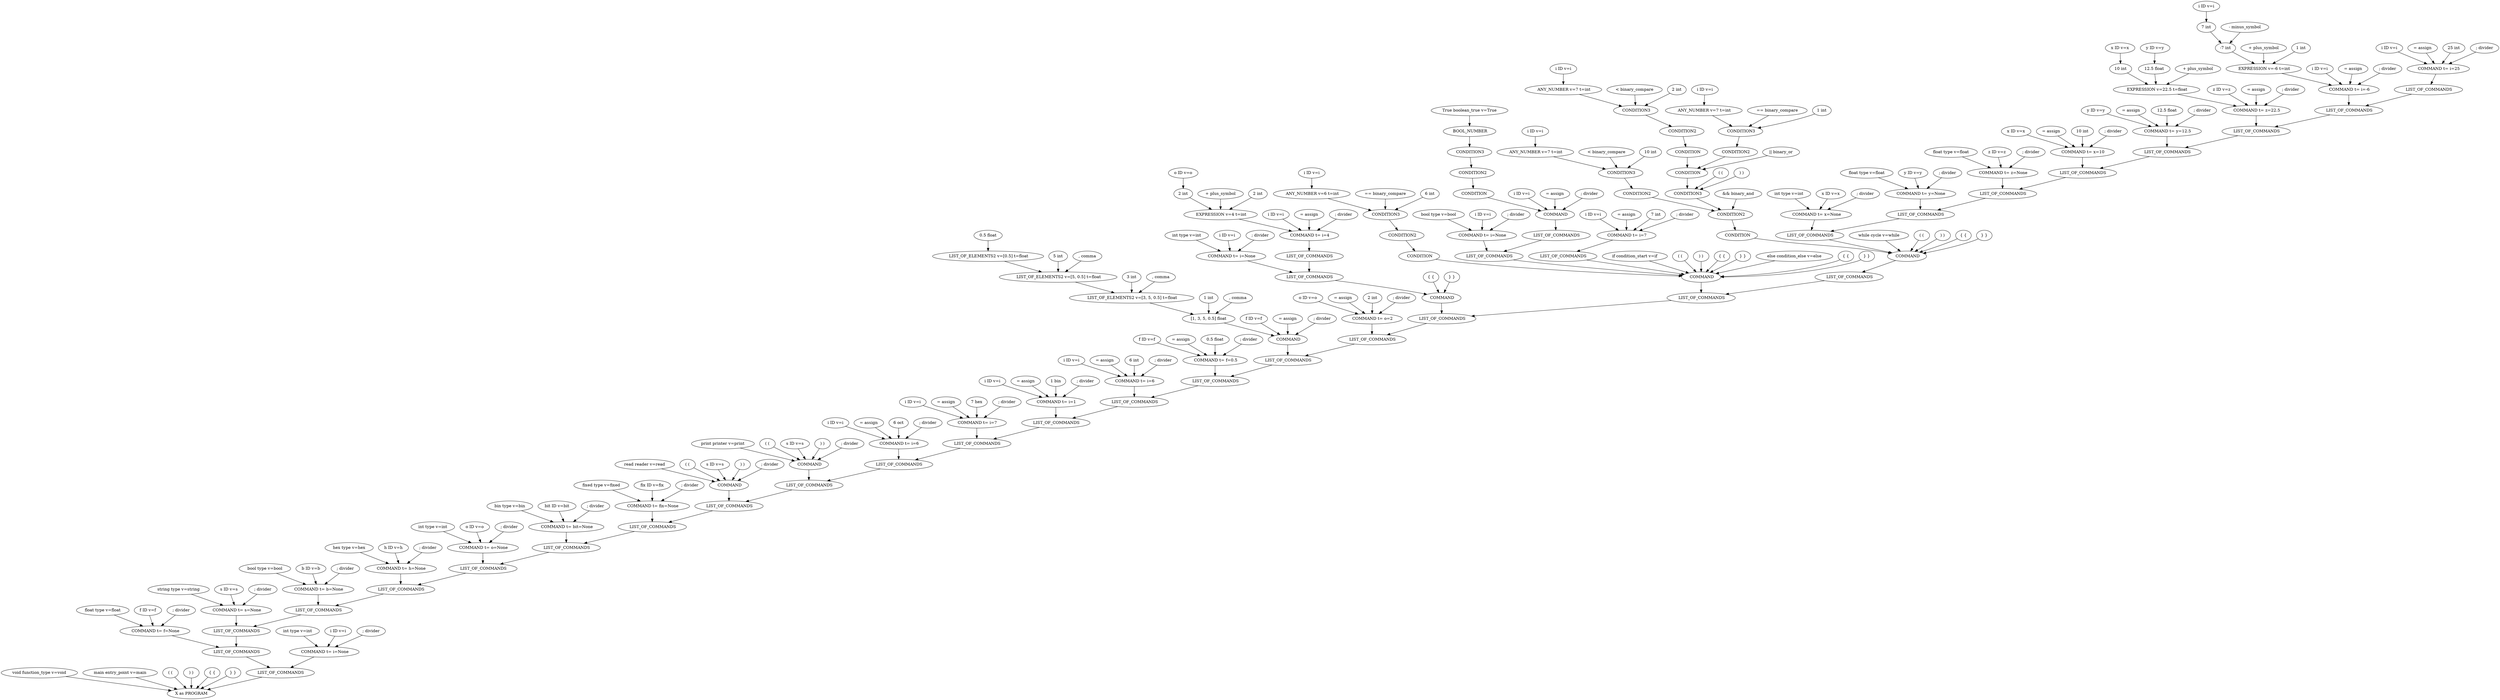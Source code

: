 // The Round Table
digraph {
	216 [label="X as COMMAND"]
	7 [label="int type v=int"]
	7 -> 216
	8 [label="i ID v=i"]
	8 -> 216
	9 [label="; divider"]
	9 -> 216
	217 [label="X as COMMAND"]
	12 [label="float type v=float"]
	12 -> 217
	13 [label="f ID v=f"]
	13 -> 217
	14 [label="; divider"]
	14 -> 217
	218 [label="X as COMMAND"]
	16 [label="string type v=string"]
	16 -> 218
	17 [label="s ID v=s"]
	17 -> 218
	18 [label="; divider"]
	18 -> 218
	219 [label="X as COMMAND"]
	20 [label="bool type v=bool"]
	20 -> 219
	21 [label="b ID v=b"]
	21 -> 219
	22 [label="; divider"]
	22 -> 219
	220 [label="X as COMMAND"]
	25 [label="hex type v=hex"]
	25 -> 220
	26 [label="h ID v=h"]
	26 -> 220
	27 [label="; divider"]
	27 -> 220
	221 [label="X as COMMAND"]
	29 [label="int type v=int"]
	29 -> 221
	30 [label="o ID v=o"]
	30 -> 221
	31 [label="; divider"]
	31 -> 221
	222 [label="X as COMMAND"]
	33 [label="bin type v=bin"]
	33 -> 222
	34 [label="bit ID v=bit"]
	34 -> 222
	35 [label="; divider"]
	35 -> 222
	223 [label="X as COMMAND"]
	37 [label="fixed type v=fixed"]
	37 -> 223
	38 [label="fix ID v=fix"]
	38 -> 223
	39 [label="; divider"]
	39 -> 223
	224 [label="X as COMMAND"]
	42 [label="read reader v=read"]
	42 -> 224
	43 [label="( ("]
	43 -> 224
	44 [label="s ID v=s"]
	44 -> 224
	45 [label=") )"]
	45 -> 224
	46 [label="; divider"]
	46 -> 224
	225 [label="X as COMMAND"]
	49 [label="print printer v=print"]
	49 -> 225
	50 [label="( ("]
	50 -> 225
	51 [label="s ID v=s"]
	51 -> 225
	52 [label=") )"]
	52 -> 225
	53 [label="; divider"]
	53 -> 225
	230 [label="X as COMMAND"]
	58 [label="i ID v=i"]
	58 -> 230
	59 [label="= assign"]
	59 -> 230
	60 [label="6 oct"]
	60 -> 230
	61 [label="; divider"]
	61 -> 230
	235 [label="X as COMMAND"]
	64 [label="i ID v=i"]
	64 -> 235
	65 [label="= assign"]
	65 -> 235
	66 [label="7 hex"]
	66 -> 235
	67 [label="; divider"]
	67 -> 235
	240 [label="X as COMMAND"]
	69 [label="i ID v=i"]
	69 -> 240
	70 [label="= assign"]
	70 -> 240
	71 [label="1 bin"]
	71 -> 240
	72 [label="; divider"]
	72 -> 240
	245 [label="X as COMMAND"]
	74 [label="i ID v=i"]
	74 -> 245
	75 [label="= assign"]
	75 -> 245
	76 [label="6 int"]
	76 -> 245
	77 [label="; divider"]
	77 -> 245
	250 [label="X as COMMAND"]
	79 [label="f ID v=f"]
	79 -> 250
	80 [label="= assign"]
	80 -> 250
	81 [label="0.5 float"]
	81 -> 250
	82 [label="; divider"]
	82 -> 250
	255 [label="X as LIST_OF_ELEMENTS2"]
	93 [label="0.5 float"]
	93 -> 255
	256 [label="X as LIST_OF_ELEMENTS2"]
	91 [label="5 int"]
	91 -> 256
	92 [label=", comma"]
	92 -> 256
	255 [label=" LIST_OF_ELEMENTS2 v=[0.5] t=float"]
	255 -> 256
	257 [label="X as LIST_OF_ELEMENTS2"]
	89 [label="3 int"]
	89 -> 257
	90 [label=", comma"]
	90 -> 257
	256 [label=" LIST_OF_ELEMENTS2 v=[5, 0.5] t=float"]
	256 -> 257
	258 [label="X as LIST_OF_ELEMENTS2"]
	87 [label="1 int"]
	87 -> 258
	88 [label=", comma"]
	88 -> 258
	257 [label=" LIST_OF_ELEMENTS2 v=[3, 5, 0.5] t=float"]
	257 -> 258
	260 [label="X as COMMAND"]
	84 [label="f ID v=f"]
	84 -> 260
	85 [label="= assign"]
	85 -> 260
	258 [label="[1, 3, 5, 0.5] float"]
	258 -> 260
	95 [label="; divider"]
	95 -> 260
	265 [label="X as COMMAND"]
	97 [label="o ID v=o"]
	97 -> 265
	98 [label="= assign"]
	98 -> 265
	99 [label="2 int"]
	99 -> 265
	100 [label="; divider"]
	100 -> 265
	266 [label="X as COMMAND"]
	105 [label="int type v=int"]
	105 -> 266
	106 [label="i ID v=i"]
	106 -> 266
	107 [label="; divider"]
	107 -> 266
	267 [label="X as ANY_NUMBER"]
	111 [label="o ID v=o"]
	111 -> 267
	274 [label="X as EXPRESSION"]
	267 [label="2 int"]
	267 -> 274
	112 [label="+ plus_symbol"]
	112 -> 274
	113 [label="2 int"]
	113 -> 274
	275 [label="X as COMMAND"]
	109 [label="i ID v=i"]
	109 -> 275
	110 [label="= assign"]
	110 -> 275
	274 [label=" EXPRESSION v=4 t=int"]
	274 -> 275
	114 [label="; divider"]
	114 -> 275
	276 [label="X as LIST_OF_COMMANDS"]
	275 [label=" COMMAND t= i=4"]
	275 -> 276
	277 [label="X as LIST_OF_COMMANDS"]
	266 [label=" COMMAND t= i=None"]
	266 -> 277
	276 [label=" LIST_OF_COMMANDS"]
	276 -> 277
	278 [label="X as COMMAND"]
	103 [label="{ {"]
	103 -> 278
	277 [label=" LIST_OF_COMMANDS"]
	277 -> 278
	116 [label="} }"]
	116 -> 278
	279 [label="X as ANY_NUMBER"]
	121 [label="i ID v=i"]
	121 -> 279
	281 [label="X as CONDITION3"]
	279 [label=" ANY_NUMBER v=6 t=int"]
	279 -> 281
	122 [label="== binary_compare"]
	122 -> 281
	123 [label="6 int"]
	123 -> 281
	282 [label="X as CONDITION2"]
	281 [label=" CONDITION3"]
	281 -> 282
	283 [label="X as CONDITION"]
	282 [label=" CONDITION2"]
	282 -> 283
	284 [label="X as COMMAND"]
	128 [label="bool type v=bool"]
	128 -> 284
	129 [label="i ID v=i"]
	129 -> 284
	130 [label="; divider"]
	130 -> 284
	285 [label="X as BOOL_NUMBER"]
	134 [label="True boolean_true v=True"]
	134 -> 285
	286 [label="X as CONDITION3"]
	285 [label=" BOOL_NUMBER"]
	285 -> 286
	287 [label="X as CONDITION2"]
	286 [label=" CONDITION3"]
	286 -> 287
	288 [label="X as CONDITION"]
	287 [label=" CONDITION2"]
	287 -> 288
	289 [label="X as COMMAND"]
	132 [label="i ID v=i"]
	132 -> 289
	133 [label="= assign"]
	133 -> 289
	288 [label=" CONDITION"]
	288 -> 289
	135 [label="; divider"]
	135 -> 289
	290 [label="X as LIST_OF_COMMANDS"]
	289 [label=" COMMAND"]
	289 -> 290
	291 [label="X as LIST_OF_COMMANDS"]
	284 [label=" COMMAND t= i=None"]
	284 -> 291
	290 [label=" LIST_OF_COMMANDS"]
	290 -> 291
	296 [label="X as COMMAND"]
	142 [label="i ID v=i"]
	142 -> 296
	143 [label="= assign"]
	143 -> 296
	144 [label="7 int"]
	144 -> 296
	145 [label="; divider"]
	145 -> 296
	297 [label="X as LIST_OF_COMMANDS"]
	296 [label=" COMMAND t= i=7"]
	296 -> 297
	298 [label="X as COMMAND"]
	119 [label="if condition_start v=if"]
	119 -> 298
	120 [label="( ("]
	120 -> 298
	283 [label=" CONDITION"]
	283 -> 298
	124 [label=") )"]
	124 -> 298
	125 [label="{ {"]
	125 -> 298
	291 [label=" LIST_OF_COMMANDS"]
	291 -> 298
	137 [label="} }"]
	137 -> 298
	139 [label="else condition_else v=else"]
	139 -> 298
	140 [label="{ {"]
	140 -> 298
	297 [label=" LIST_OF_COMMANDS"]
	297 -> 298
	147 [label="} }"]
	147 -> 298
	299 [label="X as ANY_NUMBER"]
	152 [label="i ID v=i"]
	152 -> 299
	301 [label="X as CONDITION3"]
	299 [label=" ANY_NUMBER v=7 t=int"]
	299 -> 301
	153 [label="< binary_compare"]
	153 -> 301
	154 [label="10 int"]
	154 -> 301
	302 [label="X as CONDITION2"]
	301 [label=" CONDITION3"]
	301 -> 302
	303 [label="X as ANY_NUMBER"]
	157 [label="i ID v=i"]
	157 -> 303
	305 [label="X as CONDITION3"]
	303 [label=" ANY_NUMBER v=7 t=int"]
	303 -> 305
	158 [label="< binary_compare"]
	158 -> 305
	159 [label="2 int"]
	159 -> 305
	306 [label="X as CONDITION2"]
	305 [label=" CONDITION3"]
	305 -> 306
	307 [label="X as CONDITION"]
	306 [label=" CONDITION2"]
	306 -> 307
	308 [label="X as ANY_NUMBER"]
	161 [label="i ID v=i"]
	161 -> 308
	310 [label="X as CONDITION3"]
	308 [label=" ANY_NUMBER v=7 t=int"]
	308 -> 310
	162 [label="== binary_compare"]
	162 -> 310
	163 [label="1 int"]
	163 -> 310
	311 [label="X as CONDITION2"]
	310 [label=" CONDITION3"]
	310 -> 311
	312 [label="X as CONDITION"]
	307 [label=" CONDITION"]
	307 -> 312
	160 [label="|| binary_or"]
	160 -> 312
	311 [label=" CONDITION2"]
	311 -> 312
	313 [label="X as CONDITION3"]
	156 [label="( ("]
	156 -> 313
	312 [label=" CONDITION"]
	312 -> 313
	164 [label=") )"]
	164 -> 313
	314 [label="X as CONDITION2"]
	302 [label=" CONDITION2"]
	302 -> 314
	155 [label="&& binary_and"]
	155 -> 314
	313 [label=" CONDITION3"]
	313 -> 314
	315 [label="X as CONDITION"]
	314 [label=" CONDITION2"]
	314 -> 315
	316 [label="X as COMMAND"]
	169 [label="int type v=int"]
	169 -> 316
	170 [label="x ID v=x"]
	170 -> 316
	171 [label="; divider"]
	171 -> 316
	317 [label="X as COMMAND"]
	173 [label="float type v=float"]
	173 -> 317
	174 [label="y ID v=y"]
	174 -> 317
	175 [label="; divider"]
	175 -> 317
	318 [label="X as COMMAND"]
	177 [label="float type v=float"]
	177 -> 318
	178 [label="z ID v=z"]
	178 -> 318
	179 [label="; divider"]
	179 -> 318
	323 [label="X as COMMAND"]
	181 [label="x ID v=x"]
	181 -> 323
	182 [label="= assign"]
	182 -> 323
	183 [label="10 int"]
	183 -> 323
	184 [label="; divider"]
	184 -> 323
	328 [label="X as COMMAND"]
	186 [label="y ID v=y"]
	186 -> 328
	187 [label="= assign"]
	187 -> 328
	188 [label="12.5 float"]
	188 -> 328
	189 [label="; divider"]
	189 -> 328
	329 [label="X as ANY_NUMBER"]
	193 [label="x ID v=x"]
	193 -> 329
	333 [label="X as ANY_NUMBER"]
	195 [label="y ID v=y"]
	195 -> 333
	336 [label="X as EXPRESSION"]
	329 [label="10 int"]
	329 -> 336
	194 [label="+ plus_symbol"]
	194 -> 336
	333 [label="12.5 float"]
	333 -> 336
	337 [label="X as COMMAND"]
	191 [label="z ID v=z"]
	191 -> 337
	192 [label="= assign"]
	192 -> 337
	336 [label=" EXPRESSION v=22.5 t=float"]
	336 -> 337
	196 [label="; divider"]
	196 -> 337
	338 [label="X as ANY_NUMBER"]
	202 [label="i ID v=i"]
	202 -> 338
	340 [label="X as EXPRESSION3"]
	201 [label="- minus_symbol"]
	201 -> 340
	338 [label="7 int"]
	338 -> 340
	346 [label="X as EXPRESSION"]
	340 [label="-7 int"]
	340 -> 346
	203 [label="+ plus_symbol"]
	203 -> 346
	204 [label="1 int"]
	204 -> 346
	347 [label="X as COMMAND"]
	199 [label="i ID v=i"]
	199 -> 347
	200 [label="= assign"]
	200 -> 347
	346 [label=" EXPRESSION v=-6 t=int"]
	346 -> 347
	205 [label="; divider"]
	205 -> 347
	352 [label="X as COMMAND"]
	207 [label="i ID v=i"]
	207 -> 352
	208 [label="= assign"]
	208 -> 352
	209 [label="25 int"]
	209 -> 352
	210 [label="; divider"]
	210 -> 352
	353 [label="X as LIST_OF_COMMANDS"]
	352 [label=" COMMAND t= i=25"]
	352 -> 353
	354 [label="X as LIST_OF_COMMANDS"]
	347 [label=" COMMAND t= i=-6"]
	347 -> 354
	353 [label=" LIST_OF_COMMANDS"]
	353 -> 354
	355 [label="X as LIST_OF_COMMANDS"]
	337 [label=" COMMAND t= z=22.5"]
	337 -> 355
	354 [label=" LIST_OF_COMMANDS"]
	354 -> 355
	356 [label="X as LIST_OF_COMMANDS"]
	328 [label=" COMMAND t= y=12.5"]
	328 -> 356
	355 [label=" LIST_OF_COMMANDS"]
	355 -> 356
	357 [label="X as LIST_OF_COMMANDS"]
	323 [label=" COMMAND t= x=10"]
	323 -> 357
	356 [label=" LIST_OF_COMMANDS"]
	356 -> 357
	358 [label="X as LIST_OF_COMMANDS"]
	318 [label=" COMMAND t= z=None"]
	318 -> 358
	357 [label=" LIST_OF_COMMANDS"]
	357 -> 358
	359 [label="X as LIST_OF_COMMANDS"]
	317 [label=" COMMAND t= y=None"]
	317 -> 359
	358 [label=" LIST_OF_COMMANDS"]
	358 -> 359
	360 [label="X as LIST_OF_COMMANDS"]
	316 [label=" COMMAND t= x=None"]
	316 -> 360
	359 [label=" LIST_OF_COMMANDS"]
	359 -> 360
	361 [label="X as COMMAND"]
	150 [label="while cycle v=while"]
	150 -> 361
	151 [label="( ("]
	151 -> 361
	315 [label=" CONDITION"]
	315 -> 361
	165 [label=") )"]
	165 -> 361
	166 [label="{ {"]
	166 -> 361
	360 [label=" LIST_OF_COMMANDS"]
	360 -> 361
	212 [label="} }"]
	212 -> 361
	362 [label="X as LIST_OF_COMMANDS"]
	361 [label=" COMMAND"]
	361 -> 362
	363 [label="X as LIST_OF_COMMANDS"]
	298 [label=" COMMAND"]
	298 -> 363
	362 [label=" LIST_OF_COMMANDS"]
	362 -> 363
	364 [label="X as LIST_OF_COMMANDS"]
	278 [label=" COMMAND"]
	278 -> 364
	363 [label=" LIST_OF_COMMANDS"]
	363 -> 364
	365 [label="X as LIST_OF_COMMANDS"]
	265 [label=" COMMAND t= o=2"]
	265 -> 365
	364 [label=" LIST_OF_COMMANDS"]
	364 -> 365
	366 [label="X as LIST_OF_COMMANDS"]
	260 [label=" COMMAND"]
	260 -> 366
	365 [label=" LIST_OF_COMMANDS"]
	365 -> 366
	367 [label="X as LIST_OF_COMMANDS"]
	250 [label=" COMMAND t= f=0.5"]
	250 -> 367
	366 [label=" LIST_OF_COMMANDS"]
	366 -> 367
	368 [label="X as LIST_OF_COMMANDS"]
	245 [label=" COMMAND t= i=6"]
	245 -> 368
	367 [label=" LIST_OF_COMMANDS"]
	367 -> 368
	369 [label="X as LIST_OF_COMMANDS"]
	240 [label=" COMMAND t= i=1"]
	240 -> 369
	368 [label=" LIST_OF_COMMANDS"]
	368 -> 369
	370 [label="X as LIST_OF_COMMANDS"]
	235 [label=" COMMAND t= i=7"]
	235 -> 370
	369 [label=" LIST_OF_COMMANDS"]
	369 -> 370
	371 [label="X as LIST_OF_COMMANDS"]
	230 [label=" COMMAND t= i=6"]
	230 -> 371
	370 [label=" LIST_OF_COMMANDS"]
	370 -> 371
	372 [label="X as LIST_OF_COMMANDS"]
	225 [label=" COMMAND"]
	225 -> 372
	371 [label=" LIST_OF_COMMANDS"]
	371 -> 372
	373 [label="X as LIST_OF_COMMANDS"]
	224 [label=" COMMAND"]
	224 -> 373
	372 [label=" LIST_OF_COMMANDS"]
	372 -> 373
	374 [label="X as LIST_OF_COMMANDS"]
	223 [label=" COMMAND t= fix=None"]
	223 -> 374
	373 [label=" LIST_OF_COMMANDS"]
	373 -> 374
	375 [label="X as LIST_OF_COMMANDS"]
	222 [label=" COMMAND t= bit=None"]
	222 -> 375
	374 [label=" LIST_OF_COMMANDS"]
	374 -> 375
	376 [label="X as LIST_OF_COMMANDS"]
	221 [label=" COMMAND t= o=None"]
	221 -> 376
	375 [label=" LIST_OF_COMMANDS"]
	375 -> 376
	377 [label="X as LIST_OF_COMMANDS"]
	220 [label=" COMMAND t= h=None"]
	220 -> 377
	376 [label=" LIST_OF_COMMANDS"]
	376 -> 377
	378 [label="X as LIST_OF_COMMANDS"]
	219 [label=" COMMAND t= b=None"]
	219 -> 378
	377 [label=" LIST_OF_COMMANDS"]
	377 -> 378
	379 [label="X as LIST_OF_COMMANDS"]
	218 [label=" COMMAND t= s=None"]
	218 -> 379
	378 [label=" LIST_OF_COMMANDS"]
	378 -> 379
	380 [label="X as LIST_OF_COMMANDS"]
	217 [label=" COMMAND t= f=None"]
	217 -> 380
	379 [label=" LIST_OF_COMMANDS"]
	379 -> 380
	381 [label="X as LIST_OF_COMMANDS"]
	216 [label=" COMMAND t= i=None"]
	216 -> 381
	380 [label=" LIST_OF_COMMANDS"]
	380 -> 381
	382 [label="X as PROGRAM"]
	1 [label="void function_type v=void"]
	1 -> 382
	2 [label="main entry_point v=main"]
	2 -> 382
	3 [label="( ("]
	3 -> 382
	4 [label=") )"]
	4 -> 382
	5 [label="{ {"]
	5 -> 382
	381 [label=" LIST_OF_COMMANDS"]
	381 -> 382
	214 [label="} }"]
	214 -> 382
}

